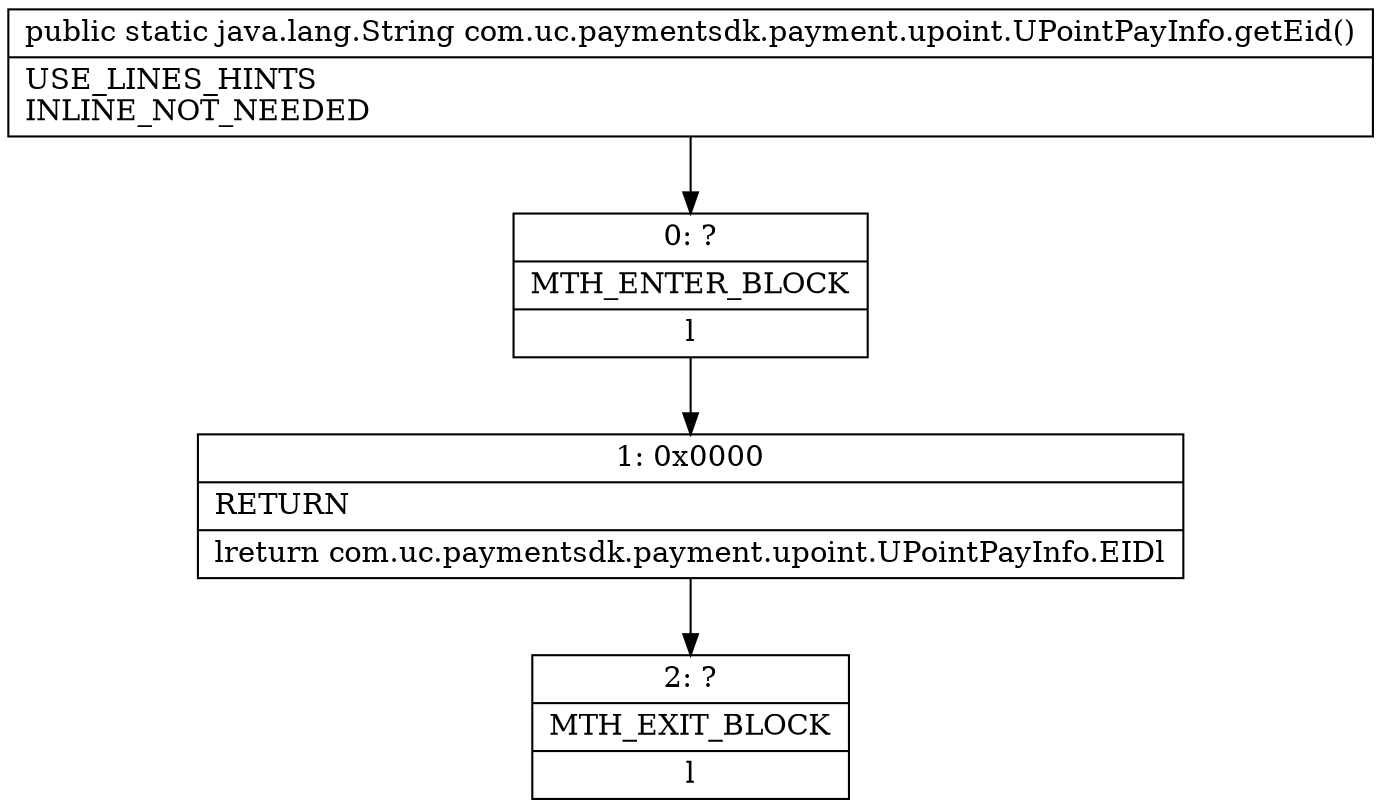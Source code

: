 digraph "CFG forcom.uc.paymentsdk.payment.upoint.UPointPayInfo.getEid()Ljava\/lang\/String;" {
Node_0 [shape=record,label="{0\:\ ?|MTH_ENTER_BLOCK\l|l}"];
Node_1 [shape=record,label="{1\:\ 0x0000|RETURN\l|lreturn com.uc.paymentsdk.payment.upoint.UPointPayInfo.EIDl}"];
Node_2 [shape=record,label="{2\:\ ?|MTH_EXIT_BLOCK\l|l}"];
MethodNode[shape=record,label="{public static java.lang.String com.uc.paymentsdk.payment.upoint.UPointPayInfo.getEid()  | USE_LINES_HINTS\lINLINE_NOT_NEEDED\l}"];
MethodNode -> Node_0;
Node_0 -> Node_1;
Node_1 -> Node_2;
}

